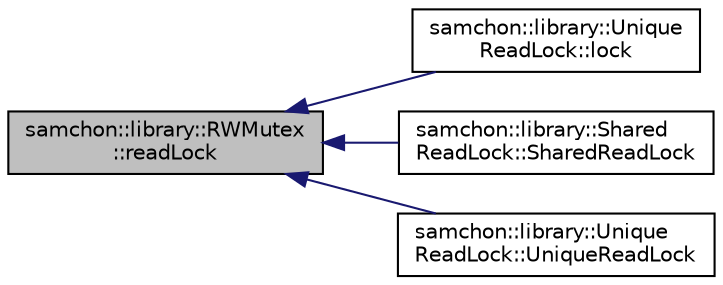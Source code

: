 digraph "samchon::library::RWMutex::readLock"
{
  edge [fontname="Helvetica",fontsize="10",labelfontname="Helvetica",labelfontsize="10"];
  node [fontname="Helvetica",fontsize="10",shape=record];
  rankdir="LR";
  Node1 [label="samchon::library::RWMutex\l::readLock",height=0.2,width=0.4,color="black", fillcolor="grey75", style="filled", fontcolor="black"];
  Node1 -> Node2 [dir="back",color="midnightblue",fontsize="10",style="solid",fontname="Helvetica"];
  Node2 [label="samchon::library::Unique\lReadLock::lock",height=0.2,width=0.4,color="black", fillcolor="white", style="filled",URL="$de/d6f/classsamchon_1_1library_1_1UniqueReadLock.html#af6f44c800a01df829e122b8d77d519ee",tooltip="Lock on read. "];
  Node1 -> Node3 [dir="back",color="midnightblue",fontsize="10",style="solid",fontname="Helvetica"];
  Node3 [label="samchon::library::Shared\lReadLock::SharedReadLock",height=0.2,width=0.4,color="black", fillcolor="white", style="filled",URL="$d7/de5/classsamchon_1_1library_1_1SharedReadLock.html#a8ffe37da55c40d0ac95777653b8b6269",tooltip="Construct from RWMutex. "];
  Node1 -> Node4 [dir="back",color="midnightblue",fontsize="10",style="solid",fontname="Helvetica"];
  Node4 [label="samchon::library::Unique\lReadLock::UniqueReadLock",height=0.2,width=0.4,color="black", fillcolor="white", style="filled",URL="$de/d6f/classsamchon_1_1library_1_1UniqueReadLock.html#a69a0a3fd64e6b5c60384f5014e5d8142",tooltip="Construct from mutex. "];
}
